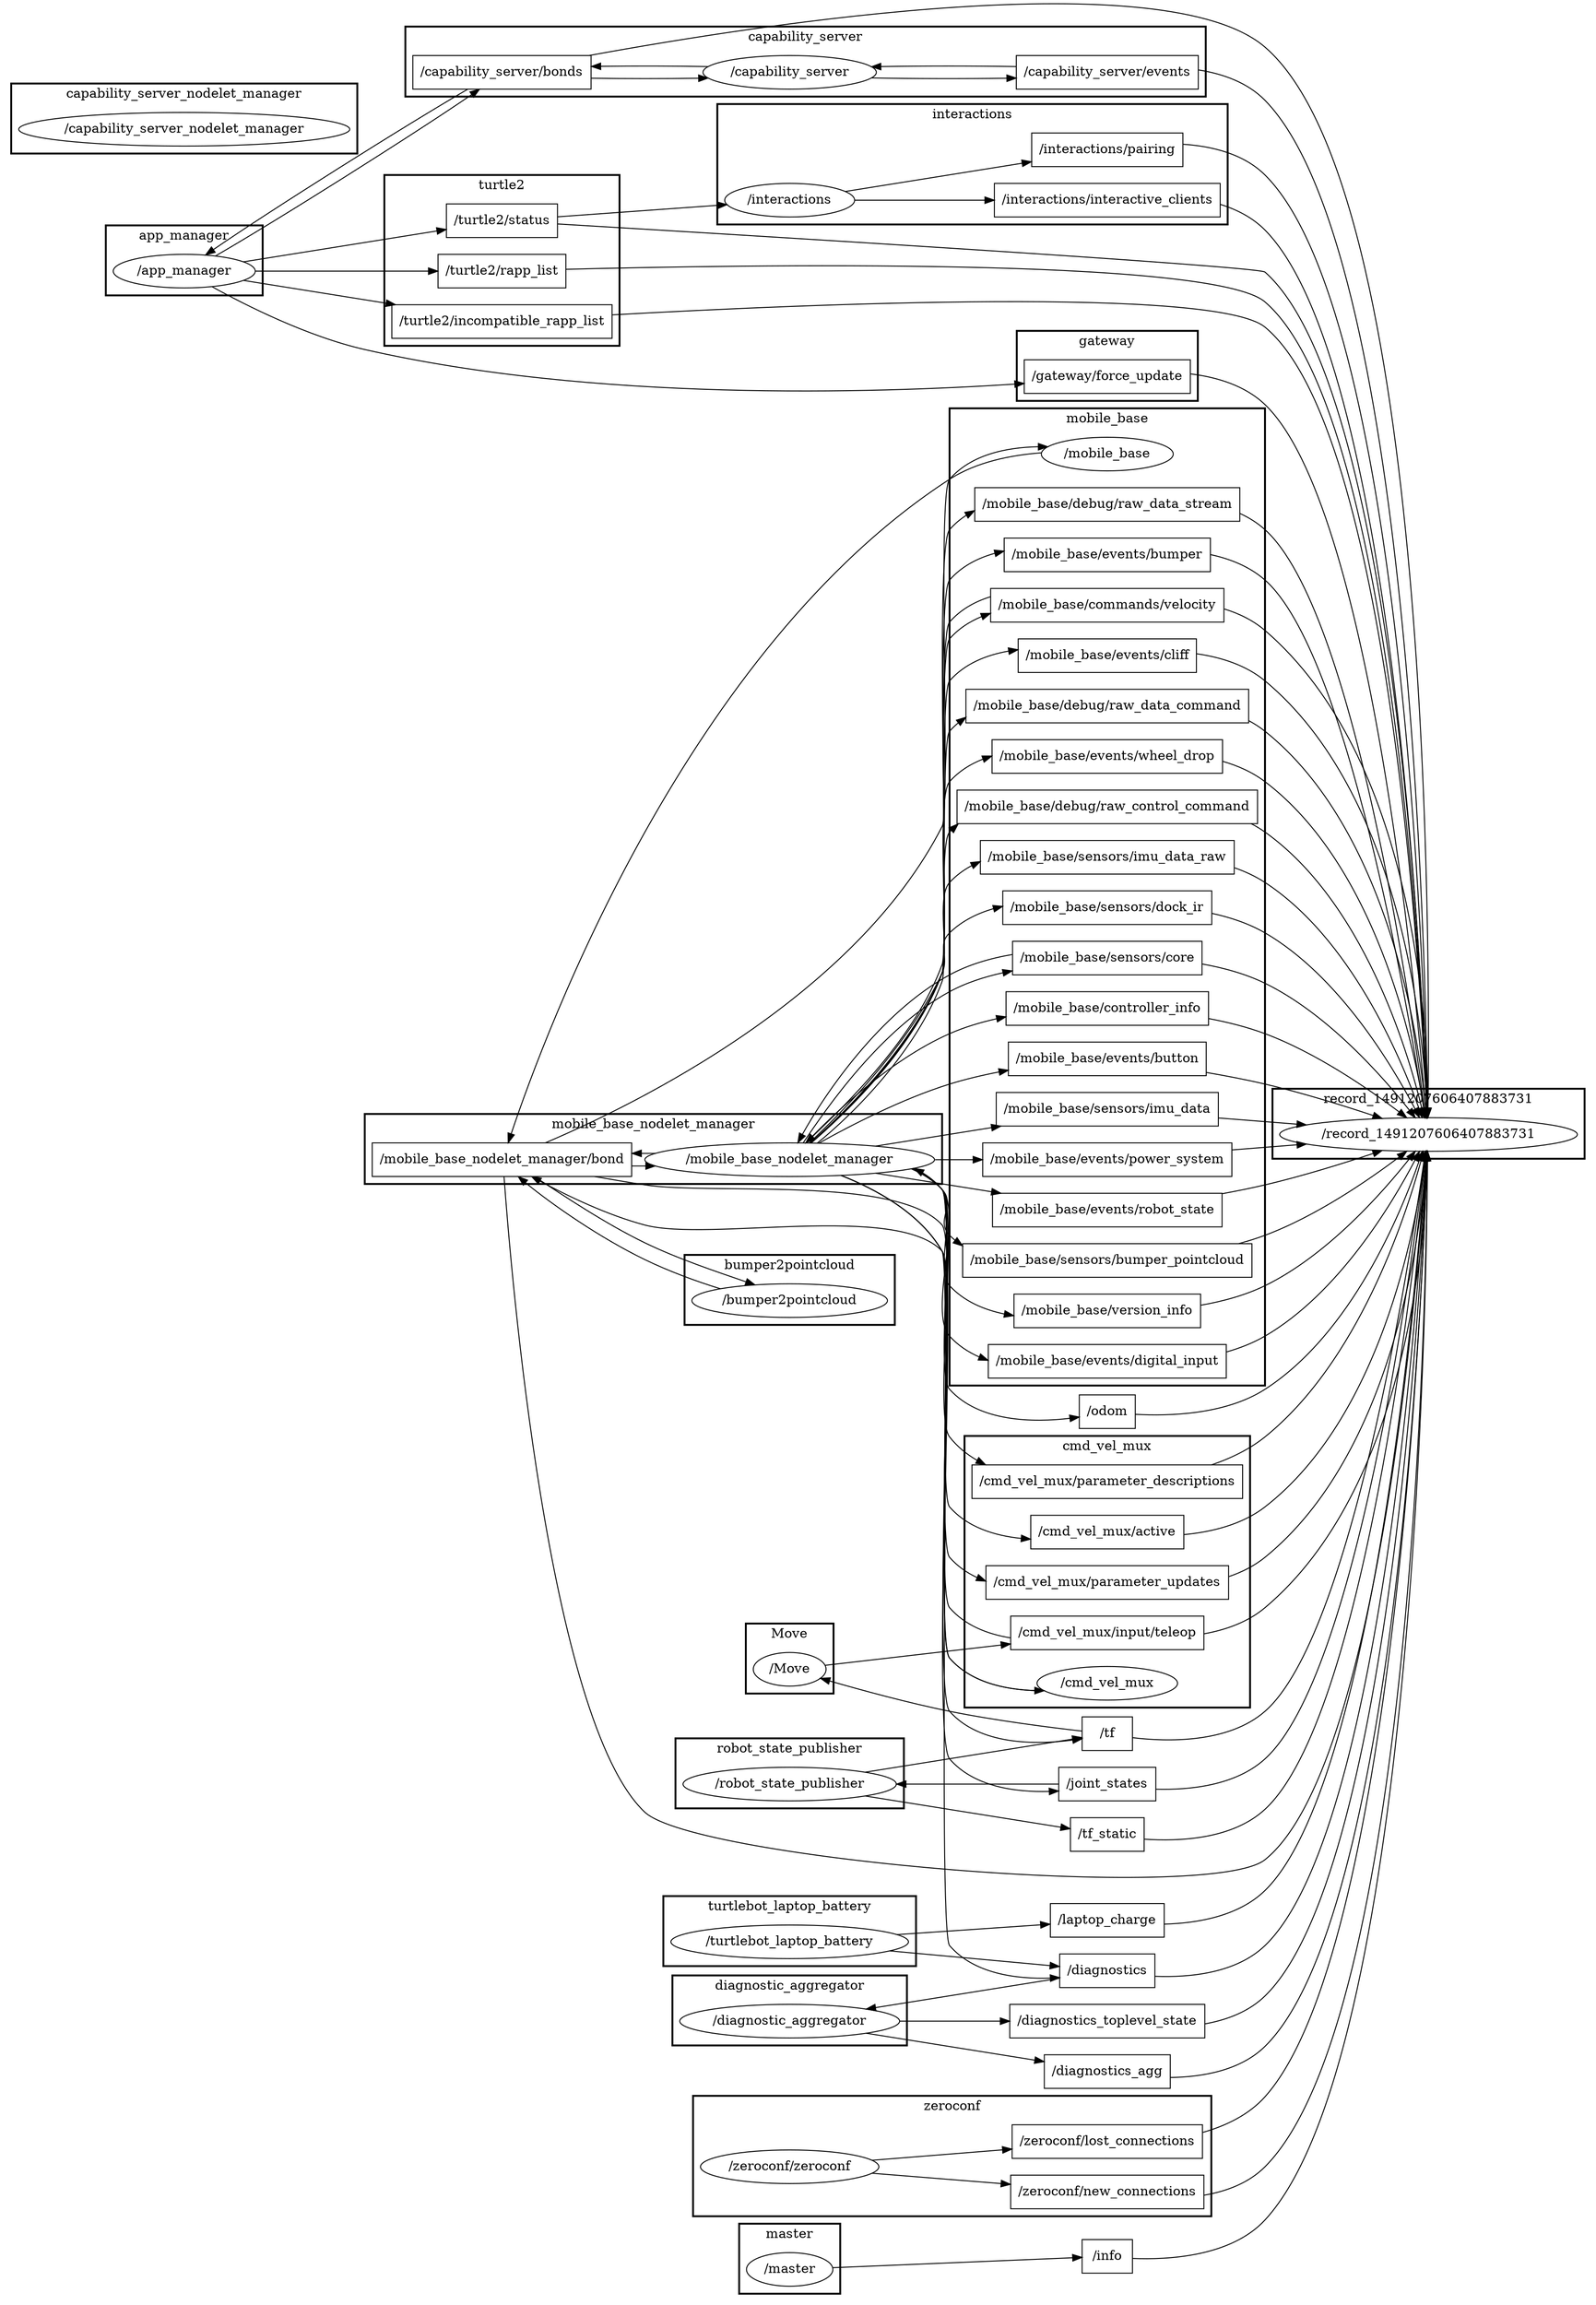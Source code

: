 digraph graphname {
	graph [bb="0,0,1372,2430.8",
		compound=True,
		rank=same,
		rankdir=LR,
		ranksep=0.2
	];
	node [label="\N"];
	subgraph cluster_mobile_base {
		graph [bb="818,391.79,1092,1438.8",
			compound=True,
			label=mobile_base,
			lheight=0.21,
			lp="955,1427.3",
			lwidth=0.97,
			rank=same,
			rankdir=LR,
			ranksep=0.2,
			style=bold
		];
		t__mobile_base_controller_info		 [URL=topic_3A_mobile_base_controller_info,
			height=0.5,
			label="/mobile_base/controller_info",
			pos="955,525.79",
			shape=box,
			width=2.4167];
		t__mobile_base_events_button		 [URL=topic_3A_mobile_base_events_button,
			height=0.5,
			label="/mobile_base/events/button",
			pos="955,471.79",
			shape=box,
			width=2.3056];
		t__mobile_base_sensors_imu_data		 [URL=topic_3A_mobile_base_sensors_imu_data,
			height=0.5,
			label="/mobile_base/sensors/imu_data",
			pos="955,1389.8",
			shape=box,
			width=2.6111];
		t__mobile_base_events_power_system		 [URL=topic_3A_mobile_base_events_power_system,
			height=0.5,
			label="/mobile_base/events/power_system",
			pos="955,1335.8",
			shape=box,
			width=2.9167];
		t__mobile_base_events_robot_state		 [URL=topic_3A_mobile_base_events_robot_state,
			height=0.5,
			label="/mobile_base/events/robot_state",
			pos="955,1281.8",
			shape=box,
			width=2.6528];
		t__mobile_base_sensors_bumper_pointcloud		 [URL=topic_3A_mobile_base_sensors_bumper_pointcloud,
			height=0.5,
			label="/mobile_base/sensors/bumper_pointcloud",
			pos="955,1227.8",
			shape=box,
			width=3.375];
		t__mobile_base_version_info		 [URL=topic_3A_mobile_base_version_info,
			height=0.5,
			label="/mobile_base/version_info",
			pos="955,1173.8",
			shape=box,
			width=2.2361];
		t__mobile_base_events_digital_input		 [URL=topic_3A_mobile_base_events_digital_input,
			height=0.5,
			label="/mobile_base/events/digital_input",
			pos="955,1119.8",
			shape=box,
			width=2.7778];
		t__mobile_base_debug_raw_data_stream		 [URL=topic_3A_mobile_base_debug_raw_data_stream,
			height=0.5,
			label="/mobile_base/debug/raw_data_stream",
			pos="955,1065.8",
			shape=box,
			width=3.0972];
		t__mobile_base_events_bumper		 [URL=topic_3A_mobile_base_events_bumper,
			height=0.5,
			label="/mobile_base/events/bumper",
			pos="955,1011.8",
			shape=box,
			width=2.4028];
		t__mobile_base_commands_velocity		 [URL=topic_3A_mobile_base_commands_velocity,
			height=0.5,
			label="/mobile_base/commands/velocity",
			pos="955,957.79",
			shape=box,
			width=2.7778];
		t__mobile_base_events_cliff		 [URL=topic_3A_mobile_base_events_cliff,
			height=0.5,
			label="/mobile_base/events/cliff",
			pos="955,903.79",
			shape=box,
			width=2.1389];
		t__mobile_base_debug_raw_data_command		 [URL=topic_3A_mobile_base_debug_raw_data_command,
			height=0.5,
			label="/mobile_base/debug/raw_data_command",
			pos="955,849.79",
			shape=box,
			width=3.3472];
		t__mobile_base_events_wheel_drop		 [URL=topic_3A_mobile_base_events_wheel_drop,
			height=0.5,
			label="/mobile_base/events/wheel_drop",
			pos="955,795.79",
			shape=box,
			width=2.7083];
		t__mobile_base_debug_raw_control_command		 [URL=topic_3A_mobile_base_debug_raw_control_command,
			height=0.5,
			label="/mobile_base/debug/raw_control_command",
			pos="955,741.79",
			shape=box,
			width=3.5694];
		t__mobile_base_sensors_imu_data_raw		 [URL=topic_3A_mobile_base_sensors_imu_data_raw,
			height=0.5,
			label="/mobile_base/sensors/imu_data_raw",
			pos="955,687.79",
			shape=box,
			width=2.9861];
		t__mobile_base_sensors_dock_ir		 [URL=topic_3A_mobile_base_sensors_dock_ir,
			height=0.5,
			label="/mobile_base/sensors/dock_ir",
			pos="955,633.79",
			shape=box,
			width=2.4722];
		t__mobile_base_sensors_core		 [URL=topic_3A_mobile_base_sensors_core,
			height=0.5,
			label="/mobile_base/sensors/core",
			pos="955,579.79",
			shape=box,
			width=2.2222];
		n__mobile_base		 [URL=_mobile_base,
			height=0.5,
			label="/mobile_base",
			pos="955,417.79",
			shape=ellipse,
			width=1.6068];
	}
	subgraph cluster_interactions {
		graph [bb="616,1816.8,1056,1945.8",
			compound=True,
			label=interactions,
			lheight=0.21,
			lp="836,1934.3",
			lwidth=0.89,
			rank=same,
			rankdir=LR,
			ranksep=0.2,
			style=bold
		];
		t__interactions_interactive_clients		 [URL=topic_3A_interactions_interactive_clients,
			height=0.5,
			label="/interactions/interactive_clients",
			pos="955,1842.8",
			shape=box,
			width=2.5833];
		t__interactions_pairing		 [URL=topic_3A_interactions_pairing,
			height=0.5,
			label="/interactions/pairing",
			pos="955,1896.8",
			shape=box,
			width=1.7361];
		n__interactions		 [URL=_interactions,
			height=0.5,
			label="/interactions",
			pos="678,1896.8",
			shape=ellipse,
			width=1.4985];
		n__interactions -> t__interactions_interactive_clients		 [penwidth=1,
			pos="e,862.14,1860.8 725.03,1887.8 759.71,1880.9 808.61,1871.3 852.32,1862.8"];
		n__interactions -> t__interactions_pairing		 [penwidth=1,
			pos="e,892.5,1896.8 732.02,1896.8 774.77,1896.8 835.31,1896.8 882.37,1896.8"];
	}
	subgraph cluster_turtle2 {
		graph [bb="328,1906.8,530,2089.8",
			compound=True,
			label=turtle2,
			lheight=0.21,
			lp="429,2078.3",
			lwidth=0.50,
			rank=same,
			rankdir=LR,
			ranksep=0.2,
			style=bold
		];
		t__turtle2_incompatible_rapp_list		 [URL=topic_3A_turtle2_incompatible_rapp_list,
			height=0.5,
			label="/turtle2/incompatible_rapp_list",
			pos="429,2040.8",
			shape=box,
			width=2.5694];
		t__turtle2_status		 [URL=topic_3A_turtle2_status,
			height=0.5,
			label="/turtle2/status",
			pos="429,1932.8",
			shape=box,
			width=1.25];
		t__turtle2_rapp_list		 [URL=topic_3A_turtle2_rapp_list,
			height=0.5,
			label="/turtle2/rapp_list",
			pos="429,1986.8",
			shape=box,
			width=1.4861];
	}
	subgraph cluster_capability_server {
		graph [bb="346,2097.8,1039,2172.8",
			compound=True,
			label=capability_server,
			lheight=0.21,
			lp="692.5,2161.3",
			lwidth=1.31,
			rank=same,
			rankdir=LR,
			ranksep=0.2,
			style=bold
		];
		t__capability_server_bonds		 [URL=topic_3A_capability_server_bonds,
			height=0.5,
			label="/capability_server/bonds",
			pos="429,2123.8",
			shape=box,
			width=2.0694];
		n__capability_server		 [URL=_capability_server,
			height=0.5,
			label="/capability_server",
			pos="678,2123.8",
			shape=ellipse,
			width=2.0401];
		t__capability_server_bonds -> n__capability_server		 [penwidth=1,
			pos="e,608.67,2117.7 503.77,2117.6 533.66,2116.9 568.21,2116.9 598.55,2117.5"];
		t__capability_server_events		 [URL=topic_3A_capability_server_events,
			height=0.5,
			label="/capability_server/events",
			pos="955,2123.8",
			shape=box,
			width=2.1111];
		t__capability_server_events -> n__capability_server		 [penwidth=1,
			pos="e,747.68,2129.7 878.95,2129.9 841.34,2130.7 795.82,2130.8 757.71,2130"];
		n__capability_server -> t__capability_server_bonds		 [penwidth=1,
			pos="e,503.77,2130 608.67,2129.9 579.39,2130.6 544.9,2130.7 514.07,2130.2"];
		n__capability_server -> t__capability_server_events		 [penwidth=1,
			pos="e,878.95,2117.7 747.68,2117.9 784.34,2116.9 829.79,2116.8 868.69,2117.5"];
	}
	subgraph cluster_mobile_base_nodelet_manager {
		graph [bb="310,769.79,810,844.79",
			compound=True,
			label=mobile_base_nodelet_manager,
			lheight=0.21,
			lp="560,833.29",
			lwidth=2.36,
			rank=same,
			rankdir=LR,
			ranksep=0.2,
			style=bold
		];
		t__mobile_base_nodelet_manager_bond		 [URL=topic_3A_mobile_base_nodelet_manager_bond,
			height=0.5,
			label="/mobile_base_nodelet_manager/bond",
			pos="429,795.79",
			shape=box,
			width=3.0694];
		n__mobile_base_nodelet_manager		 [URL=_mobile_base_nodelet_manager,
			height=0.5,
			label="/mobile_base_nodelet_manager",
			pos="678,795.79",
			shape=ellipse,
			width=3.4303];
		t__mobile_base_nodelet_manager_bond -> n__mobile_base_nodelet_manager		 [penwidth=1,
			pos="e,563.45,789.06 539.78,789.08 544.2,789.05 548.64,789.04 553.09,789.04"];
		n__mobile_base_nodelet_manager -> t__mobile_base_nodelet_manager_bond		 [penwidth=1,
			pos="e,539.78,802.5 563.45,802.52 559.02,802.54 554.57,802.54 550.12,802.54"];
	}
	subgraph cluster_cmd_vel_mux {
		graph [bb="832,92.791,1078,383.79",
			compound=True,
			label=cmd_vel_mux,
			lheight=0.21,
			lp="955,372.29",
			lwidth=1.10,
			rank=same,
			rankdir=LR,
			ranksep=0.2,
			style=bold
		];
		t__cmd_vel_mux_input_teleop		 [URL=topic_3A_cmd_vel_mux_input_teleop,
			height=0.5,
			label="/cmd_vel_mux/input/teleop",
			pos="955,172.79",
			shape=box,
			width=2.3194];
		t__cmd_vel_mux_parameter_descriptions		 [URL=topic_3A_cmd_vel_mux_parameter_descriptions,
			height=0.5,
			label="/cmd_vel_mux/parameter_descriptions",
			pos="955,280.79",
			shape=box,
			width=3.1944];
		t__cmd_vel_mux_active		 [URL=topic_3A_cmd_vel_mux_active,
			height=0.5,
			label="/cmd_vel_mux/active",
			pos="955,226.79",
			shape=box,
			width=1.875];
		t__cmd_vel_mux_parameter_updates		 [URL=topic_3A_cmd_vel_mux_parameter_updates,
			height=0.5,
			label="/cmd_vel_mux/parameter_updates",
			pos="955,334.79",
			shape=box,
			width=2.8611];
		n__cmd_vel_mux		 [URL=_cmd_vel_mux,
			height=0.5,
			label="/cmd_vel_mux",
			pos="955,118.79",
			shape=ellipse,
			width=1.7873];
	}
	subgraph cluster_zeroconf {
		graph [bb="592,2293.8,1046,2422.8",
			compound=True,
			label=zeroconf,
			lheight=0.21,
			lp="819,2411.3",
			lwidth=0.67,
			rank=same,
			rankdir=LR,
			ranksep=0.2,
			style=bold
		];
		t__zeroconf_new_connections		 [URL=topic_3A_zeroconf_new_connections,
			height=0.5,
			label="/zeroconf/new_connections",
			pos="955,2319.8",
			shape=box,
			width=2.2917];
		t__zeroconf_lost_connections		 [URL=topic_3A_zeroconf_lost_connections,
			height=0.5,
			label="/zeroconf/lost_connections",
			pos="955,2373.8",
			shape=box,
			width=2.25];
		n__zeroconf_zeroconf		 [URL=_zeroconf_zeroconf,
			height=0.5,
			label="/zeroconf/zeroconf",
			pos="678,2346.8",
			shape=ellipse,
			width=2.1484];
		n__zeroconf_zeroconf -> t__zeroconf_new_connections		 [penwidth=1,
			pos="e,872.01,2327.8 749.46,2339.9 783.65,2336.5 825.15,2332.4 861.81,2328.8"];
		n__zeroconf_zeroconf -> t__zeroconf_lost_connections		 [penwidth=1,
			pos="e,874,2365.9 749.46,2353.7 784.23,2357.1 826.56,2361.3 863.68,2364.9"];
	}
	subgraph cluster_gateway {
		graph [bb="351,2180.8,507,2255.8",
			compound=True,
			label=gateway,
			lheight=0.21,
			lp="429,2244.3",
			lwidth=0.64,
			rank=same,
			rankdir=LR,
			ranksep=0.2,
			style=bold
		];
		t__gateway_force_update		 [URL=topic_3A_gateway_force_update,
			height=0.5,
			label="/gateway/force_update",
			pos="429,2206.8",
			shape=box,
			width=1.9444];
	}
	subgraph cluster_diagnostic_aggregator {
		graph [bb="579,1708.8,777,1783.8",
			compound=True,
			label=diagnostic_aggregator,
			lheight=0.21,
			lp="678,1772.3",
			lwidth=1.68,
			rank=same,
			rankdir=LR,
			ranksep=0.2,
			style=bold
		];
		n__diagnostic_aggregator		 [URL=_diagnostic_aggregator,
			height=0.5,
			label="/diagnostic_aggregator",
			pos="678,1734.8",
			shape=ellipse,
			width=2.5276];
	}
	subgraph cluster_robot_state_publisher {
		graph [bb="581,1600.8,775,1675.8",
			compound=True,
			label=robot_state_publisher,
			lheight=0.21,
			lp="678,1664.3",
			lwidth=1.64,
			rank=same,
			rankdir=LR,
			ranksep=0.2,
			style=bold
		];
		n__robot_state_publisher		 [URL=_robot_state_publisher,
			height=0.5,
			label="/robot_state_publisher",
			pos="678,1626.8",
			shape=ellipse,
			width=2.4734];
	}
	subgraph cluster_capability_server_nodelet_manager {
		graph [bb="8,2222.8,302,2297.8",
			compound=True,
			label=capability_server_nodelet_manager,
			lheight=0.21,
			lp="155,2286.3",
			lwidth=2.69,
			rank=same,
			rankdir=LR,
			ranksep=0.2,
			style=bold
		];
		n__capability_server_nodelet_manager		 [URL=_capability_server_nodelet_manager,
			height=0.5,
			label="/capability_server_nodelet_manager",
			pos="155,2248.8",
			shape=ellipse,
			width=3.8635];
	}
	subgraph cluster_bumper2pointcloud {
		graph [bb="587,686.79,769,761.79",
			compound=True,
			label=bumper2pointcloud,
			lheight=0.21,
			lp="678,750.29",
			lwidth=1.49,
			rank=same,
			rankdir=LR,
			ranksep=0.2,
			style=bold
		];
		n__bumper2pointcloud		 [URL=_bumper2pointcloud,
			height=0.5,
			label="/bumper2pointcloud",
			pos="678,712.79",
			shape=ellipse,
			width=2.2929];
	}
	subgraph cluster_master {
		graph [bb="633,2210.8,723,2285.8",
			compound=True,
			label=master,
			lheight=0.21,
			lp="678,2274.3",
			lwidth=0.51,
			rank=same,
			rankdir=LR,
			ranksep=0.2,
			style=bold
		];
		n__master		 [URL=_master,
			height=0.5,
			label="/master",
			pos="678,2236.8",
			shape=ellipse,
			width=1.0291];
	}
	subgraph cluster_record_1491207606407883731 {
		graph [bb="1100,1228.8,1364,1303.8",
			compound=True,
			label=record_1491207606407883731,
			lheight=0.21,
			lp="1232,1292.3",
			lwidth=2.36,
			rank=same,
			rankdir=LR,
			ranksep=0.2,
			style=bold
		];
		n__record_1491207606407883731		 [URL=_record_1491207606407883731,
			height=0.5,
			label="/record_1491207606407883731",
			pos="1232,1254.8",
			shape=ellipse,
			width=3.4303];
	}
	subgraph cluster_turtlebot_laptop_battery {
		graph [bb="572,228.79,784,303.79",
			compound=True,
			label=turtlebot_laptop_battery,
			lheight=0.21,
			lp="678,292.29",
			lwidth=1.82,
			rank=same,
			rankdir=LR,
			ranksep=0.2,
			style=bold
		];
		n__turtlebot_laptop_battery		 [URL=_turtlebot_laptop_battery,
			height=0.5,
			label="/turtlebot_laptop_battery",
			pos="678,254.79",
			shape=ellipse,
			width=2.7261];
	}
	subgraph cluster_Move {
		graph [bb="1189,645.79,1275,720.79",
			compound=True,
			label=Move,
			lheight=0.21,
			lp="1232,709.29",
			lwidth=0.46,
			rank=same,
			rankdir=LR,
			ranksep=0.2,
			style=bold
		];
		n__Move		 [URL=_Move,
			height=0.5,
			label="/Move",
			pos="1232,671.79",
			shape=ellipse,
			width=0.95686];
	}
	subgraph cluster_app_manager {
		graph [bb="86,2014.8,224,2089.8",
			compound=True,
			label=app_manager,
			lheight=0.21,
			lp="155,2078.3",
			lwidth=1.03,
			rank=same,
			rankdir=LR,
			ranksep=0.2,
			style=bold
		];
		n__app_manager		 [URL=_app_manager,
			height=0.5,
			label="/app_manager",
			pos="155,2040.8",
			shape=ellipse,
			width=1.6971];
	}
	t__mobile_base_controller_info -> n__record_1491207606407883731	 [penwidth=1,
		pos="e,1225.2,1236.7 1042.3,525.75 1061.2,529.98 1079.4,538.1 1092,552.79 1104.5,567.29 1097.2,705.86 1100,724.79 1128.5,920.48 1197.5,1149.2 1222.1,1227.2"];
	t__mobile_base_events_button -> n__record_1491207606407883731	 [penwidth=1,
		pos="e,1225.1,1236.8 1038.2,470.77 1058.6,474.71 1078.5,482.93 1092,498.79 1100.1,508.36 1098.3,712.35 1100,724.79 1127.4,920.64 1197.1,1149.3 1222,1227.2"];
	t__mobile_base_sensors_imu_data -> n__record_1491207606407883731	 [penwidth=1,
		pos="e,1213.5,1272.9 1049.3,1377.3 1063.9,1373.6 1078.6,1368.9 1092,1362.8 1136.8,1342.3 1180.2,1304.9 1206.3,1279.9"];
	t__mobile_base_events_power_system -> n__record_1491207606407883731	 [penwidth=1,
		pos="e,1192.4,1271.9 1057.1,1317.8 1068.9,1315 1080.8,1312.1 1092,1308.8 1122.9,1299.8 1156.5,1286.8 1183,1275.8"];
	t__mobile_base_events_robot_state -> n__record_1491207606407883731	 [penwidth=1,
		pos="e,1129.1,1264.8 1050.6,1272.5 1072.7,1270.3 1096.4,1268 1119.1,1265.8"];
	t__mobile_base_sensors_bumper_pointcloud -> n__record_1491207606407883731	 [penwidth=1,
		pos="e,1129,1244.8 1076.6,1239.6 1090.7,1241 1105,1242.4 1118.9,1243.8"];
	t__mobile_base_version_info -> n__record_1491207606407883731	 [penwidth=1,
		pos="e,1192.4,1237.7 1035.7,1187.2 1054.3,1191 1074,1195.5 1092,1200.8 1122.9,1209.8 1156.5,1222.8 1183,1233.7"];
	t__mobile_base_events_digital_input -> n__record_1491207606407883731	 [penwidth=1,
		pos="e,1213.5,1236.7 1055,1133.8 1067.8,1137.2 1080.4,1141.5 1092,1146.8 1136.8,1167.2 1180.2,1204.7 1206.3,1229.7"];
	t__mobile_base_debug_raw_data_stream -> n__record_1491207606407883731	 [penwidth=1,
		pos="e,1221.1,1236.7 1066.7,1081.1 1075.6,1084.3 1084.1,1088.2 1092,1092.8 1148.9,1126.1 1193.9,1191.3 1216,1228.1"];
	t__mobile_base_events_bumper -> n__record_1491207606407883731	 [penwidth=1,
		pos="e,1225,1236.8 1041.8,1018 1059.5,1022.2 1077.2,1028.7 1092,1038.8 1161.4,1086 1203.9,1180.5 1221.5,1227.3"];
	t__mobile_base_commands_velocity -> n__mobile_base_nodelet_manager	 [penwidth=1,
		pos="e,688.4,813.99 854.74,953.99 841.98,950.44 829.4,945.78 818,939.79 764.14,911.52 717.01,855.82 693.98,822.38"];
	t__mobile_base_commands_velocity -> n__record_1491207606407883731	 [penwidth=1,
		pos="e,1227.3,1236.5 1055.3,966.52 1068.4,970.72 1081.1,976.61 1092,984.79 1174.1,1046.6 1211.8,1170.8 1225.1,1226.6"];
	t__mobile_base_events_cliff -> n__record_1491207606407883731	 [penwidth=1,
		pos="e,1229,1236.6 1032.2,905.93 1053.4,909.77 1075.2,917.16 1092,930.79 1187.3,1008 1218.6,1162.9 1227.7,1226.5"];
	t__mobile_base_debug_raw_data_command -> n__record_1491207606407883731	 [penwidth=1,
		pos="e,1230.3,1236.8 1075.6,865.64 1081.4,868.8 1087,872.49 1092,876.79 1200.7,969.72 1224.4,1155.5 1229.6,1226.4"];
	t__mobile_base_events_wheel_drop -> n__record_1491207606407883731	 [penwidth=1,
		pos="e,1231.2,1236.6 1052.7,801.7 1067.1,806.16 1080.9,812.86 1092,822.79 1214.2,931.68 1229.6,1148.4 1231.1,1226.2"];
	t__mobile_base_debug_raw_control_command -> n__record_1491207606407883731	 [penwidth=1,
		pos="e,1228.4,1236.8 1080.3,759.81 1084.4,762.47 1088.4,765.45 1092,768.79 1161.5,832.76 1212.4,1132.7 1226.8,1226.6"];
	t__mobile_base_sensors_imu_data_raw -> n__record_1491207606407883731	 [penwidth=1,
		pos="e,1227.5,1236.7 1062.8,696.58 1073.6,700.94 1083.6,706.85 1092,714.79 1130.6,751.24 1205,1121.2 1225.6,1226.8"];
	t__mobile_base_sensors_dock_ir -> n__record_1491207606407883731	 [penwidth=1,
		pos="e,1225.7,1236.7 1044.3,635.12 1062.3,639.48 1079.5,647.31 1092,660.79 1101.8,671.28 1097.4,710.7 1100,724.79 1136.1,919.22 1200.3,1148.8 1222.9,1227"];
	t__mobile_base_sensors_core -> n__mobile_base_nodelet_manager	 [penwidth=1,
		pos="e,793.35,789.2 874.83,586.99 853.41,591.1 832.24,599.31 818,615.79 794.87,642.56 832.74,747.69 810,774.79 807.45,777.83 804.66,780.6 801.68,783.11"];
	t__mobile_base_sensors_core -> n__record_1491207606407883731	 [penwidth=1,
		pos="e,1225.3,1236.7 1035.3,578.6 1056.6,582.35 1077.7,590.52 1092,606.79 1100.7,616.66 1098,711.81 1100,724.79 1130.5,920.17 1198.3,1149.1 1222.3,1227.1"];
	n__mobile_base -> t__mobile_base_nodelet_manager_bond	 [penwidth=1,
		pos="e,448.9,777.68 897.62,415.23 870.12,417.05 838.61,424.21 818,444.79 805.17,457.6 819.55,469.38 810,484.79 734.21,607.04 664.14,590.27 554,682.79 519.39,711.87 481.17,747.22 456.43,770.55"];
	t__interactions_interactive_clients -> n__record_1491207606407883731	 [penwidth=1,
		pos="e,1229.1,1272.9 1048.1,1839.1 1064.3,1834.6 1079.9,1827.3 1092,1815.8 1171.2,1740.2 1216.4,1385.7 1228,1282.8"];
	t__interactions_pairing -> n__record_1491207606407883731	 [penwidth=1,
		pos="e,1229.5,1273 1017.7,1898.7 1043.7,1896.3 1072.5,1888.8 1092,1869.8 1178.1,1785.9 1218.8,1393 1228.6,1283.3"];
	t__turtle2_incompatible_rapp_list -> n__record_1491207606407883731	 [penwidth=1,
		pos="e,1230.6,1273 521.58,2044 693.22,2049.1 1049.9,2055.1 1092,2018.8 1206.3,1920.1 1227,1409.3 1230.4,1283"];
	t__turtle2_status -> n__interactions	 [penwidth=1,
		pos="e,628.15,1903.9 474.16,1926.4 514.32,1920.5 573.9,1911.8 618.11,1905.4"];
	t__turtle2_status -> n__record_1491207606407883731	 [penwidth=1,
		pos="e,1230.3,1273 474.06,1941.1 606.53,1964.8 997.87,2027 1092,1949.8 1197.8,1863.1 1224.7,1402.9 1229.9,1283.2"];
	t__turtle2_rapp_list -> n__record_1491207606407883731	 [penwidth=1,
		pos="e,1230.5,1272.9 482.66,1994.7 622.8,2014.4 1000.4,2059 1092,1982.8 1202.4,1890.9 1226,1405.6 1230.2,1283"];
	t__diagnostics_toplevel_state	 [URL=topic_3A_diagnostics_toplevel_state,
		height=0.5,
		label="/diagnostics_toplevel_state",
		pos="955,1788.8",
		shape=box,
		width=2.2639];
	t__diagnostics_toplevel_state -> n__record_1491207606407883731	 [penwidth=1,
		pos="e,1228.6,1273 1036.6,1787.5 1056.8,1783.5 1076.9,1775.8 1092,1761.8 1164.2,1694.6 1213.6,1379.4 1227.2,1282.9"];
	t__capability_server_bonds -> n__record_1491207606407883731	 [penwidth=1,
		pos="e,1230.7,1272.9 503.81,2106.2 520.26,2102.7 537.67,2099.3 554,2096.8 672.66,2078.5 1003.7,2129.1 1092,2047.8 1207.4,1941.5 1227.3,1412 1230.4,1283.1"];
	t__capability_server_bonds -> n__app_manager	 [penwidth=1,
		pos="e,182.22,2057 354.41,2114.9 339.64,2111.2 324.28,2107.1 310,2102.8 269.05,2090.6 222.77,2074.3 191.73,2061.2"];
	t__capability_server_events -> n__record_1491207606407883731	 [penwidth=1,
		pos="e,1230.6,1272.9 1031,2121.7 1053.5,2117.4 1076.3,2108.6 1092,2091.8 1205.3,1970.7 1226.8,1415.1 1230.4,1283"];
	t__tf_static	 [URL=topic_3A_tf_static,
		height=0.5,
		label="/tf_static",
		pos="955,1680.8",
		shape=box,
		width=0.88889];
	t__tf_static -> n__record_1491207606407883731	 [penwidth=1,
		pos="e,1230.7,1272.9 987.05,1682.9 1017.4,1683.3 1063,1679 1092,1653.8 1206,1554.7 1226.5,1356.8 1230.2,1283.2"];
	t__mobile_base_nodelet_manager_bond -> n__mobile_base	 [penwidth=1,
		pos="e,897.56,420.53 431.3,777.48 436.2,723.13 458.53,561.78 554,484.79 604.21,444.3 787.42,427.45 887.55,421.14"];
	t__mobile_base_nodelet_manager_bond -> n__cmd_vel_mux	 [penwidth=1,
		pos="e,891.29,116.18 431.5,777.57 439.11,689.52 476.12,308.9 554,224.79 638.24,133.8 790.72,117.32 881.12,116.24"];
	t__mobile_base_nodelet_manager_bond -> n__bumper2pointcloud	 [penwidth=1,
		pos="e,642.57,729.21 502.11,777.76 544.41,764.5 596.5,746.71 632.78,732.97"];
	t__mobile_base_nodelet_manager_bond -> n__record_1491207606407883731	 [penwidth=1,
		pos="e,1224.9,1236.8 430.83,777.53 435.65,679.86 462.96,219.78 554,117.79 634.49,27.619 1006,-47.178 1092,37.791 1098.8,44.499 1098.8,715.33 1100,724.79 1125,920.95 1196.3,1149.4 1221.8,1227.2"];
	n__mobile_base_nodelet_manager -> t__mobile_base_controller_info	 [penwidth=1,
		pos="e,867.97,525.59 782.82,786.09 793.22,781.26 802.63,774.69 810,765.79 825.1,747.55 802.63,570.81 818,552.79 828.48,540.51 842.8,532.8 858.24,528.13"];
	n__mobile_base_nodelet_manager -> t__mobile_base_events_button	 [penwidth=1,
		pos="e,871.78,470.72 782.89,786.14 793.27,781.31 802.67,774.71 810,765.79 828.84,742.86 798.83,521.45 818,498.79 829.25,485.5 844.99,477.57 861.79,473.02"];
	n__mobile_base_nodelet_manager -> t__mobile_base_sensors_imu_data	 [penwidth=1,
		pos="e,860.83,1385.8 680.87,814.06 690.27,902.34 735.24,1283.6 818,1362.8 827.43,1371.8 838.96,1378.2 851.27,1382.7"];
	n__mobile_base_nodelet_manager -> t__mobile_base_events_power_system	 [penwidth=1,
		pos="e,849.98,1328 681.36,813.97 692.47,896.87 742.29,1238.1 818,1308.8 824.72,1315.1 832.46,1320.1 840.77,1324"];
	n__mobile_base_nodelet_manager -> t__mobile_base_events_robot_state	 [penwidth=1,
		pos="e,859.21,1276.7 678.41,814.11 677.22,883.48 682.9,1132.3 818,1254.8 827.06,1263 837.87,1269 849.39,1273.4"];
	n__mobile_base_nodelet_manager -> t__mobile_base_sensors_bumper_pointcloud	 [penwidth=1,
		pos="e,833.34,1211.5 679.25,814.18 681.18,878.45 696.8,1094.9 818,1200.8 820.06,1202.6 822.21,1204.3 824.43,1205.9"];
	n__mobile_base_nodelet_manager -> t__mobile_base_version_info	 [penwidth=1,
		pos="e,874.42,1171.4 680.33,814.19 685.63,872.91 710.51,1057.2 818,1146.8 831.22,1157.8 847.65,1164.8 864.48,1169.1"];
	n__mobile_base_nodelet_manager -> t__mobile_base_events_digital_input	 [penwidth=1,
		pos="e,854.81,1111.5 681.73,813.97 690.64,866.44 723.89,1019.1 818,1092.8 826.19,1099.2 835.48,1104.2 845.28,1108.1"];
	n__mobile_base_nodelet_manager -> t__mobile_base_debug_raw_data_stream	 [penwidth=1,
		pos="e,843.28,1052.4 683.72,813.95 696.64,859.78 737.12,980.61 818,1038.8 822.94,1042.3 828.24,1045.5 833.77,1048.2"];
	n__mobile_base_nodelet_manager -> t__mobile_base_events_bumper	 [penwidth=1,
		pos="e,868.31,1004.7 686.69,813.84 704.01,852.12 749.94,941.52 818,984.79 830.21,992.56 844.19,998.16 858.43,1002.2"];
	n__mobile_base_nodelet_manager -> t__mobile_base_commands_velocity	 [penwidth=1,
		pos="e,868.36,939.77 696.7,813.92 720.58,842 766.17,894.58 818,921.79 830.56,928.38 844.53,933.37 858.61,937.25"];
	n__mobile_base_nodelet_manager -> t__mobile_base_events_cliff	 [penwidth=1,
		pos="e,877.93,893.3 703.85,813.71 730.71,832.24 775.42,860.68 818,876.79 833.81,882.77 851.18,887.51 868.06,891.22"];
	n__mobile_base_nodelet_manager -> t__mobile_base_debug_raw_data_command	 [penwidth=1,
		pos="e,862.17,831.76 752.33,810.19 782.9,816.19 818.93,823.27 852.01,829.76"];
	n__mobile_base_nodelet_manager -> t__mobile_base_events_wheel_drop	 [penwidth=1,
		pos="e,857.2,795.79 801.62,795.79 816.75,795.79 832.12,795.79 846.99,795.79"];
	n__mobile_base_nodelet_manager -> t__mobile_base_debug_raw_control_command	 [penwidth=1,
		pos="e,862.17,759.82 752.33,781.39 782.9,775.39 818.93,768.31 852.01,761.82"];
	n__mobile_base_nodelet_manager -> t__mobile_base_sensors_imu_data_raw	 [penwidth=1,
		pos="e,847.4,695.38 780.86,785.63 791.8,780.92 801.88,774.49 810,765.79 825.65,749.01 802.11,731.34 818,714.79 823.93,708.61 830.84,703.63 838.34,699.63"];
	n__mobile_base_nodelet_manager -> t__mobile_base_sensors_dock_ir	 [penwidth=1,
		pos="e,865.9,634.51 782.17,785.95 792.75,781.16 802.39,774.63 810,765.79 825.27,748.06 802.47,678.3 818,660.79 828.15,649.34 841.65,641.91 856.21,637.21"];
	n__mobile_base_nodelet_manager -> t__mobile_base_sensors_core	 [penwidth=1,
		pos="e,874.83,569.78 766.67,783.14 783.28,778.11 798.9,770.02 810,756.79 832.74,729.69 794.87,624.56 818,597.79 830.02,583.88 846.96,575.87 864.83,571.71"];
	n__mobile_base_nodelet_manager -> t__cmd_vel_mux_parameter_descriptions	 [penwidth=1,
		pos="e,839.8,290.41 783,786.23 793.36,781.38 802.72,774.76 810,765.79 826.03,746.03 801.68,327.32 818,307.79 821.91,303.12 826.37,299.1 831.24,295.66"];
	n__mobile_base_nodelet_manager -> t__cmd_vel_mux_active	 [penwidth=1,
		pos="e,887.24,223.38 783.01,786.24 793.38,781.39 802.73,774.77 810,765.79 827.9,743.68 799.78,275.64 818,253.79 832.51,236.4 854.72,228.14 877.02,224.66"];
	n__mobile_base_nodelet_manager -> t__cmd_vel_mux_parameter_updates	 [penwidth=1,
		pos="e,863.91,352.84 782.97,786.2 793.34,781.36 802.71,774.75 810,765.79 823.26,749.5 805.96,405 818,387.79 827.26,374.55 840.34,364.61 854.77,357.16"];
	t__joint_states	 [URL=topic_3A_joint_states,
		height=0.5,
		label="/joint_states",
		pos="955,1626.8",
		shape=box,
		width=1.1389];
	n__mobile_base_nodelet_manager -> t__joint_states	 [penwidth=1,
		pos="e,913.84,1630.1 679.45,813.94 682.51,922.28 703.75,1482.7 818,1599.8 839.86,1622.2 874.6,1628.8 903.5,1629.9"];
	t__tf	 [URL=topic_3A_tf,
		height=0.5,
		label="/tf",
		pos="955,1518.8",
		shape=box,
		width=0.75];
	n__mobile_base_nodelet_manager -> t__tf	 [penwidth=1,
		pos="e,927.8,1521.5 679.98,814.06 685.72,913.83 718.18,1392.1 818,1491.8 843.82,1517.6 886.77,1522.3 917.49,1521.8"];
	t__odom	 [URL=topic_3A_odom,
		height=0.5,
		label="/odom",
		pos="955,1572.8",
		shape=box,
		width=0.75];
	n__mobile_base_nodelet_manager -> t__odom	 [penwidth=1,
		pos="e,927.73,1575.6 679.7,814.07 684.07,918.39 711,1437.4 818,1545.8 843.64,1571.8 886.62,1576.4 917.4,1575.9"];
	t__diagnostics	 [URL=topic_3A_diagnostics,
		height=0.5,
		label="/diagnostics",
		pos="955,1464.8",
		shape=box,
		width=1.125];
	n__mobile_base_nodelet_manager -> t__diagnostics	 [penwidth=1,
		pos="e,914.27,1469.4 680.22,814.08 686.97,909.85 723.05,1352.6 818,1442.8 840.55,1464.2 875.28,1469.5 904,1469.6"];
	t__cmd_vel_mux_input_teleop -> n__mobile_base_nodelet_manager	 [penwidth=1,
		pos="e,783.03,786.25 871.26,171.65 850.94,175.62 831.25,183.88 818,199.79 797.87,223.95 829.77,741.34 810,765.79 804.89,772.11 798.76,777.26 791.96,781.45"];
	t__cmd_vel_mux_input_teleop -> n__record_1491207606407883731	 [penwidth=1,
		pos="e,1225,1236.8 1038.7,171.66 1059,175.63 1078.7,183.89 1092,199.79 1101.3,210.99 1098.1,710.33 1100,724.79 1125.4,920.9 1196.4,1149.4 1221.8,1227.2"];
	t__cmd_vel_mux_parameter_descriptions -> n__record_1491207606407883731	 [penwidth=1,
		pos="e,1225,1236.8 1070.2,290.42 1078.4,294.82 1085.9,300.5 1092,307.79 1099.4,316.67 1098.5,713.3 1100,724.79 1125.8,920.85 1196.5,1149.4 1221.9,1227.2"];
	t__cmd_vel_mux_active -> n__record_1491207606407883731	 [penwidth=1,
		pos="e,1225,1236.8 1022.7,223.39 1048.3,225.84 1075.3,233.75 1092,253.79 1100.4,263.83 1098.3,711.82 1100,724.79 1125.6,920.88 1196.5,1149.4 1221.8,1227.2"];
	t__cmd_vel_mux_parameter_updates -> n__record_1491207606407883731	 [penwidth=1,
		pos="e,1225,1236.8 1046.1,352.86 1064,360.65 1080.8,371.81 1092,387.79 1102.8,403.12 1097.5,706.23 1100,724.79 1126.2,920.79 1196.7,1149.3 1221.9,1227.2"];
	n__cmd_vel_mux -> t__mobile_base_nodelet_manager_bond	 [penwidth=1,
		pos="e,431.1,777.42 891.79,115.29 865.12,117.32 836.01,124.93 818,145.79 806.22,159.43 820.11,292.87 810,307.79 739.81,411.34 637.64,331.77 554,424.79 462.17,526.92 438.04,699.23 431.96,767.09"];
	t__joint_states -> n__robot_state_publisher	 [penwidth=1,
		pos="e,767.15,1626.8 913.91,1626.8 878.2,1626.8 824.46,1626.8 777.39,1626.8"];
	t__joint_states -> n__record_1491207606407883731	 [penwidth=1,
		pos="e,1229.6,1272.9 996.3,1628.5 1025.9,1627.6 1065.4,1621.8 1092,1599.8 1192.6,1516.5 1221,1349.5 1228.5,1283"];
	t__tf -> n__record_1491207606407883731	 [penwidth=1,
		pos="e,1226,1272.8 982,1519.7 1011.3,1519.5 1059.2,1515.1 1092,1491.8 1166.4,1438.9 1207.2,1332.7 1223.1,1282.4"];
	t__tf -> n__Move	 [penwidth=1,
		pos="e,1225.4,689.68 982.23,1522.2 1013.7,1524.7 1065.4,1523.2 1092,1491.8 1101.6,1480.5 1098.1,1239.5 1100,1224.8 1127.1,1019.8 1197.6,779.79 1222.3,699.51"];
	t__odom -> n__record_1491207606407883731	 [penwidth=1,
		pos="e,1228.1,1273 982.11,1574.2 1011.8,1574.5 1060.2,1570.5 1092,1545.8 1179.2,1478 1214.5,1342 1226.2,1283.1"];
	t__zeroconf_new_connections -> n__record_1491207606407883731	 [penwidth=1,
		pos="e,1230.9,1273 1037.8,2301.8 1058.3,2293.5 1078.4,2281.4 1092,2263.8 1215.3,2104.5 1229.2,1429.8 1230.8,1283"];
	t__zeroconf_lost_connections -> n__record_1491207606407883731	 [penwidth=1,
		pos="e,1229.9,1273.1 1036.2,2374.2 1057,2370.3 1077.5,2362.3 1092,2346.8 1167,2266.4 1219.5,1447.5 1229.3,1283.4"];
	t__diagnostics -> n__diagnostic_aggregator	 [penwidth=1,
		pos="e,745.15,1722.6 914.19,1460.7 883.02,1459.9 841.19,1464.7 818,1491.8 804.39,1507.7 821.94,1662.6 810,1679.8 796.87,1698.7 775.93,1711.1 754.62,1719.2"];
	t__diagnostics -> n__record_1491207606407883731	 [penwidth=1,
		pos="e,1223.4,1272.9 995.63,1466.1 1024.3,1465.3 1063,1460.5 1092,1442.8 1155.7,1404 1199.5,1324.1 1219.2,1282"];
	t__diagnostics_agg	 [URL=topic_3A_diagnostics_agg,
		height=0.5,
		label="/diagnostics_agg",
		pos="955,1734.8",
		shape=box,
		width=1.4861];
	t__diagnostics_agg -> n__record_1491207606407883731	 [penwidth=1,
		pos="e,1231.5,1272.9 1008.5,1736.7 1036.5,1734.9 1069.6,1728 1092,1707.8 1219.7,1592.5 1231.5,1363.2 1231.6,1283.2"];
	t__laptop_charge	 [URL=topic_3A_laptop_charge,
		height=0.5,
		label="/laptop_charge",
		pos="955,64.791",
		shape=box,
		width=1.3472];
	t__laptop_charge -> n__record_1491207606407883731	 [penwidth=1,
		pos="e,1224.9,1236.8 1003.7,59.288 1033.8,58.722 1070.9,63.943 1092,88.791 1103.4,102.25 1097.8,707.27 1100,724.79 1125.1,920.94 1196.3,1149.4 1221.8,1227.2"];
	t__gateway_force_update -> n__record_1491207606407883731	 [penwidth=1,
		pos="e,1231.2,1273.1 499.06,2206 664.26,2203.8 1070.2,2196.4 1092,2176.8 1228.4,2053.9 1232.2,1424.9 1231.3,1283.2"];
	t__info	 [URL=topic_3A_info,
		height=0.5,
		label="/info",
		pos="955,2236.8",
		shape=box,
		width=0.75];
	t__info -> n__record_1491207606407883731	 [penwidth=1,
		pos="e,1231,1273 982.02,2238.7 1013,2239.3 1064,2235.3 1092,2204.8 1220,2065.3 1230.3,1425.8 1231,1283.1"];
	n__diagnostic_aggregator -> t__diagnostics_toplevel_state	 [penwidth=1,
		pos="e,873.5,1773 743.13,1747.4 778.97,1754.4 824.23,1763.3 863.62,1771"];
	n__diagnostic_aggregator -> t__diagnostics_agg	 [penwidth=1,
		pos="e,901.1,1734.8 769.05,1734.8 808.82,1734.8 854.64,1734.8 890.72,1734.8"];
	n__robot_state_publisher -> t__tf_static	 [penwidth=1,
		pos="e,922.77,1674.7 742.44,1639.2 794.82,1649.5 867.66,1663.8 912.76,1672.7"];
	n__robot_state_publisher -> t__tf	 [penwidth=1,
		pos="e,927.98,1521.4 703.35,1609.2 730.16,1590.7 775.16,1562 818,1545.8 850.64,1533.4 889.93,1526.4 917.87,1522.7"];
	n__bumper2pointcloud -> t__mobile_base_nodelet_manager_bond	 [penwidth=1,
		pos="e,468.59,777.76 620.8,725.91 577.74,738.98 518.96,758.83 478.07,774.16"];
	n__master -> t__info	 [penwidth=1,
		pos="e,927.97,2236.8 715.23,2236.8 767.9,2236.8 865.05,2236.8 917.74,2236.8"];
	n__turtlebot_laptop_battery -> t__diagnostics	 [penwidth=1,
		pos="e,914.45,1470.7 686.7,273.12 710.8,331.55 784.65,519.23 810,682.79 813.23,703.65 804.23,1426.8 818,1442.8 838.72,1466.9 874.56,1471.9 904.24,1471.1"];
	n__turtlebot_laptop_battery -> t__laptop_charge	 [penwidth=1,
		pos="e,906.25,65.245 688.4,236.72 707.6,201.8 754.87,125.29 818,88.791 841.44,75.238 870.67,68.972 896.02,66.201"];
	n__Move -> t__cmd_vel_mux_input_teleop	 [penwidth=1,
		pos="e,1038.5,174.73 1228.2,653.75 1215.7,575.2 1162.4,264.1 1092,199.79 1079.9,188.7 1064.5,181.6 1048.5,177.16"];
	n__app_manager -> t__turtle2_incompatible_rapp_list	 [penwidth=1,
		pos="e,336.25,2040.8 216.37,2040.8 248.55,2040.8 289.03,2040.8 325.94,2040.8"];
	n__app_manager -> t__turtle2_status	 [penwidth=1,
		pos="e,383.78,1940.1 181.74,2024.6 211.57,2006.4 262.69,1977.3 310,1959.8 330.32,1952.3 353.4,1946.4 373.74,1942.1"];
	n__app_manager -> t__turtle2_rapp_list	 [penwidth=1,
		pos="e,375.3,1997.3 206.21,2030.8 251.06,2021.9 316.96,2008.8 365.27,1999.2"];
	n__app_manager -> t__capability_server_bonds	 [penwidth=1,
		pos="e,385.17,2105.8 205.25,2051.1 235.32,2060.7 274.64,2074.2 310,2084.8 331.23,2091.1 354.87,2097.3 375.37,2103"];
	n__app_manager -> t__gateway_force_update	 [penwidth=1,
		pos="e,358.88,2195 170.68,2058.3 196.04,2087.4 251.03,2145.6 310,2176.8 322.11,2183.2 335.64,2188.3 349.11,2192.3"];
}
